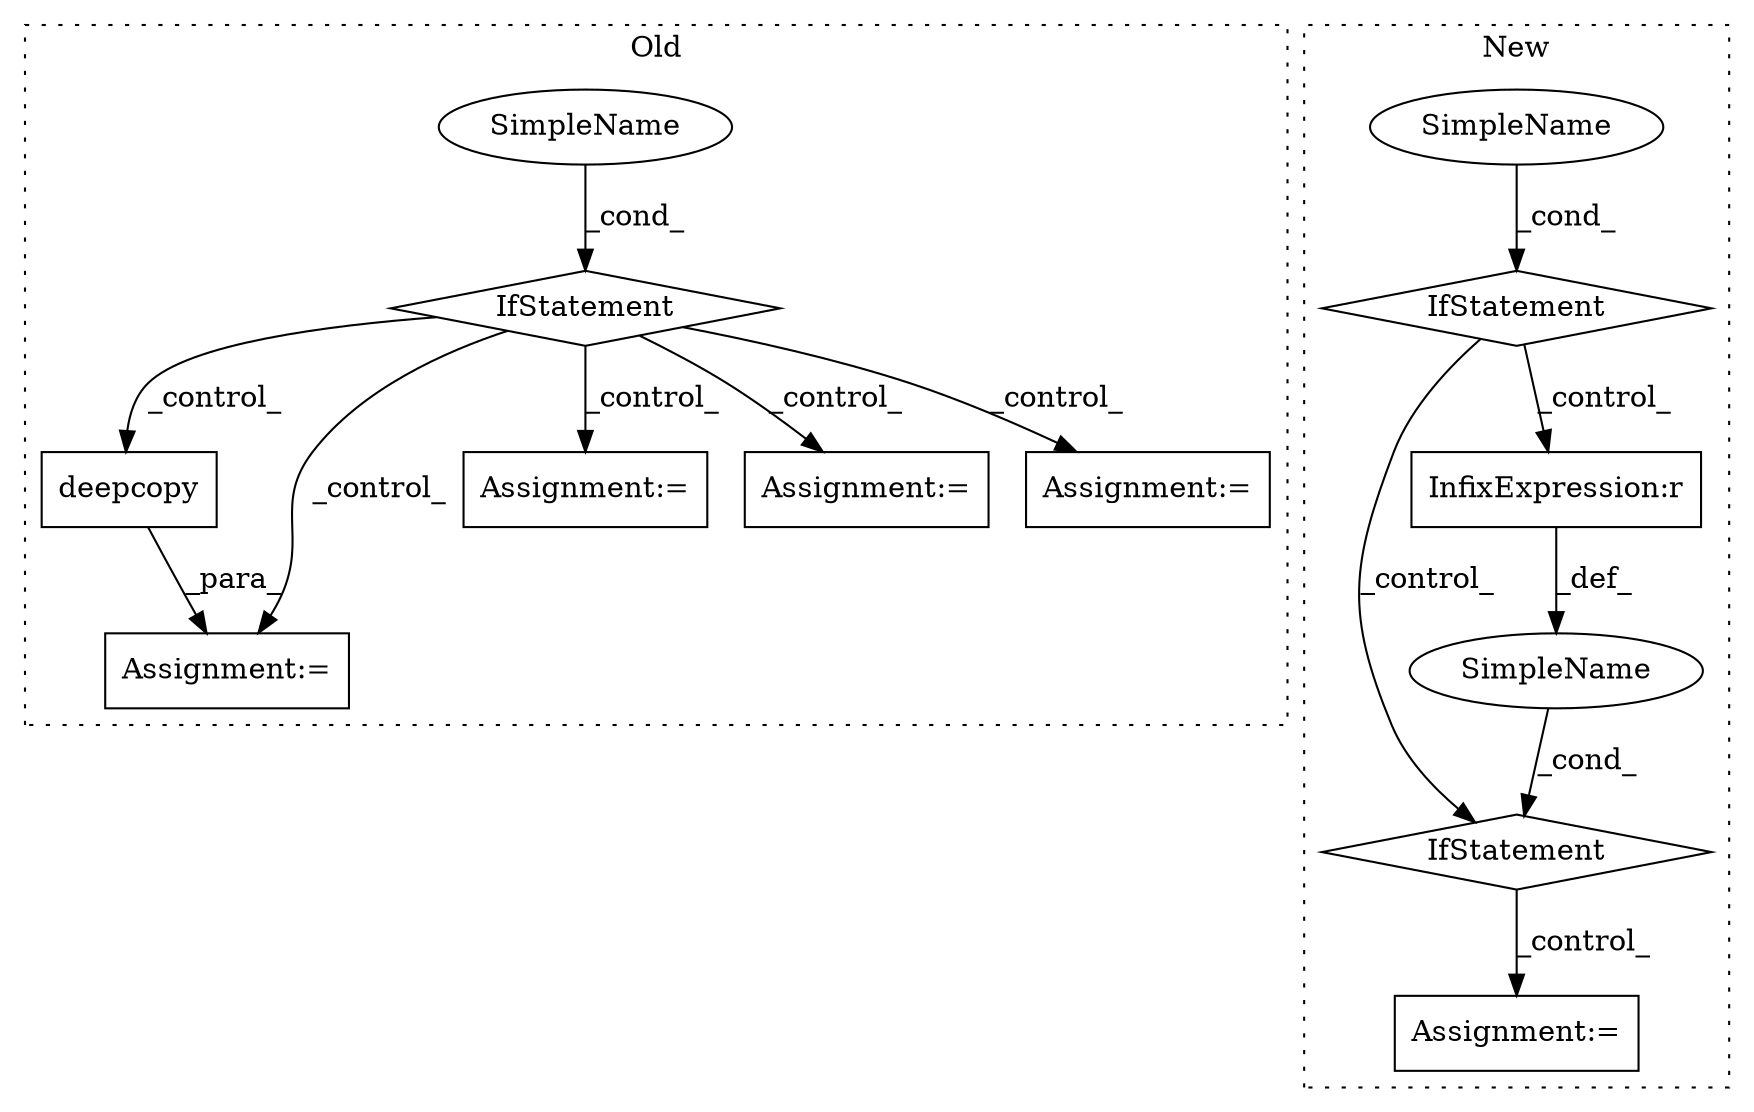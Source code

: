 digraph G {
subgraph cluster0 {
1 [label="deepcopy" a="32" s="2195,2210" l="9,1" shape="box"];
3 [label="Assignment:=" a="7" s="2194" l="1" shape="box"];
8 [label="IfStatement" a="25" s="1908,1971" l="4,2" shape="diamond"];
10 [label="SimpleName" a="42" s="" l="" shape="ellipse"];
11 [label="Assignment:=" a="7" s="1992" l="1" shape="box"];
12 [label="Assignment:=" a="7" s="2070" l="1" shape="box"];
13 [label="Assignment:=" a="7" s="2029" l="1" shape="box"];
label = "Old";
style="dotted";
}
subgraph cluster1 {
2 [label="IfStatement" a="25" s="8544,8575" l="4,2" shape="diamond"];
4 [label="InfixExpression:r" a="27" s="8558" l="4" shape="box"];
5 [label="Assignment:=" a="7" s="8597" l="1" shape="box"];
6 [label="SimpleName" a="42" s="" l="" shape="ellipse"];
7 [label="SimpleName" a="42" s="" l="" shape="ellipse"];
9 [label="IfStatement" a="25" s="8463,8491" l="4,2" shape="diamond"];
label = "New";
style="dotted";
}
1 -> 3 [label="_para_"];
2 -> 5 [label="_control_"];
4 -> 6 [label="_def_"];
6 -> 2 [label="_cond_"];
7 -> 9 [label="_cond_"];
8 -> 3 [label="_control_"];
8 -> 11 [label="_control_"];
8 -> 12 [label="_control_"];
8 -> 1 [label="_control_"];
8 -> 13 [label="_control_"];
9 -> 2 [label="_control_"];
9 -> 4 [label="_control_"];
10 -> 8 [label="_cond_"];
}